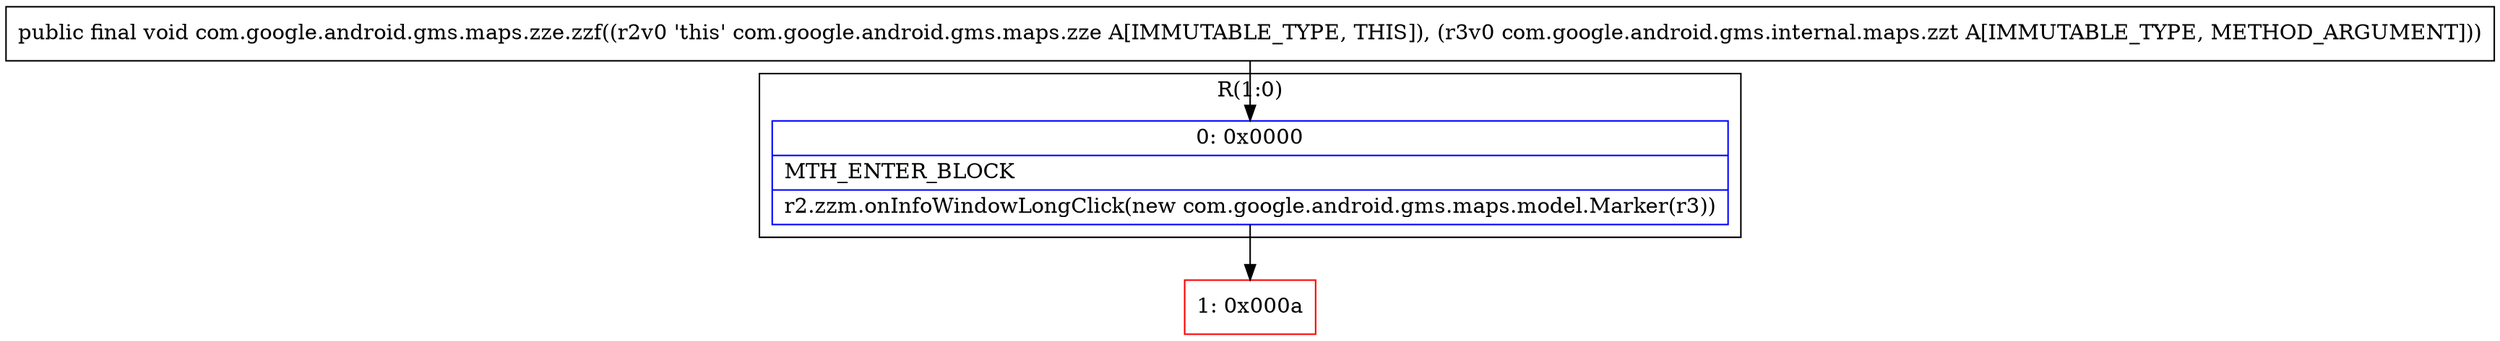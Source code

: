 digraph "CFG forcom.google.android.gms.maps.zze.zzf(Lcom\/google\/android\/gms\/internal\/maps\/zzt;)V" {
subgraph cluster_Region_1378569631 {
label = "R(1:0)";
node [shape=record,color=blue];
Node_0 [shape=record,label="{0\:\ 0x0000|MTH_ENTER_BLOCK\l|r2.zzm.onInfoWindowLongClick(new com.google.android.gms.maps.model.Marker(r3))\l}"];
}
Node_1 [shape=record,color=red,label="{1\:\ 0x000a}"];
MethodNode[shape=record,label="{public final void com.google.android.gms.maps.zze.zzf((r2v0 'this' com.google.android.gms.maps.zze A[IMMUTABLE_TYPE, THIS]), (r3v0 com.google.android.gms.internal.maps.zzt A[IMMUTABLE_TYPE, METHOD_ARGUMENT])) }"];
MethodNode -> Node_0;
Node_0 -> Node_1;
}

